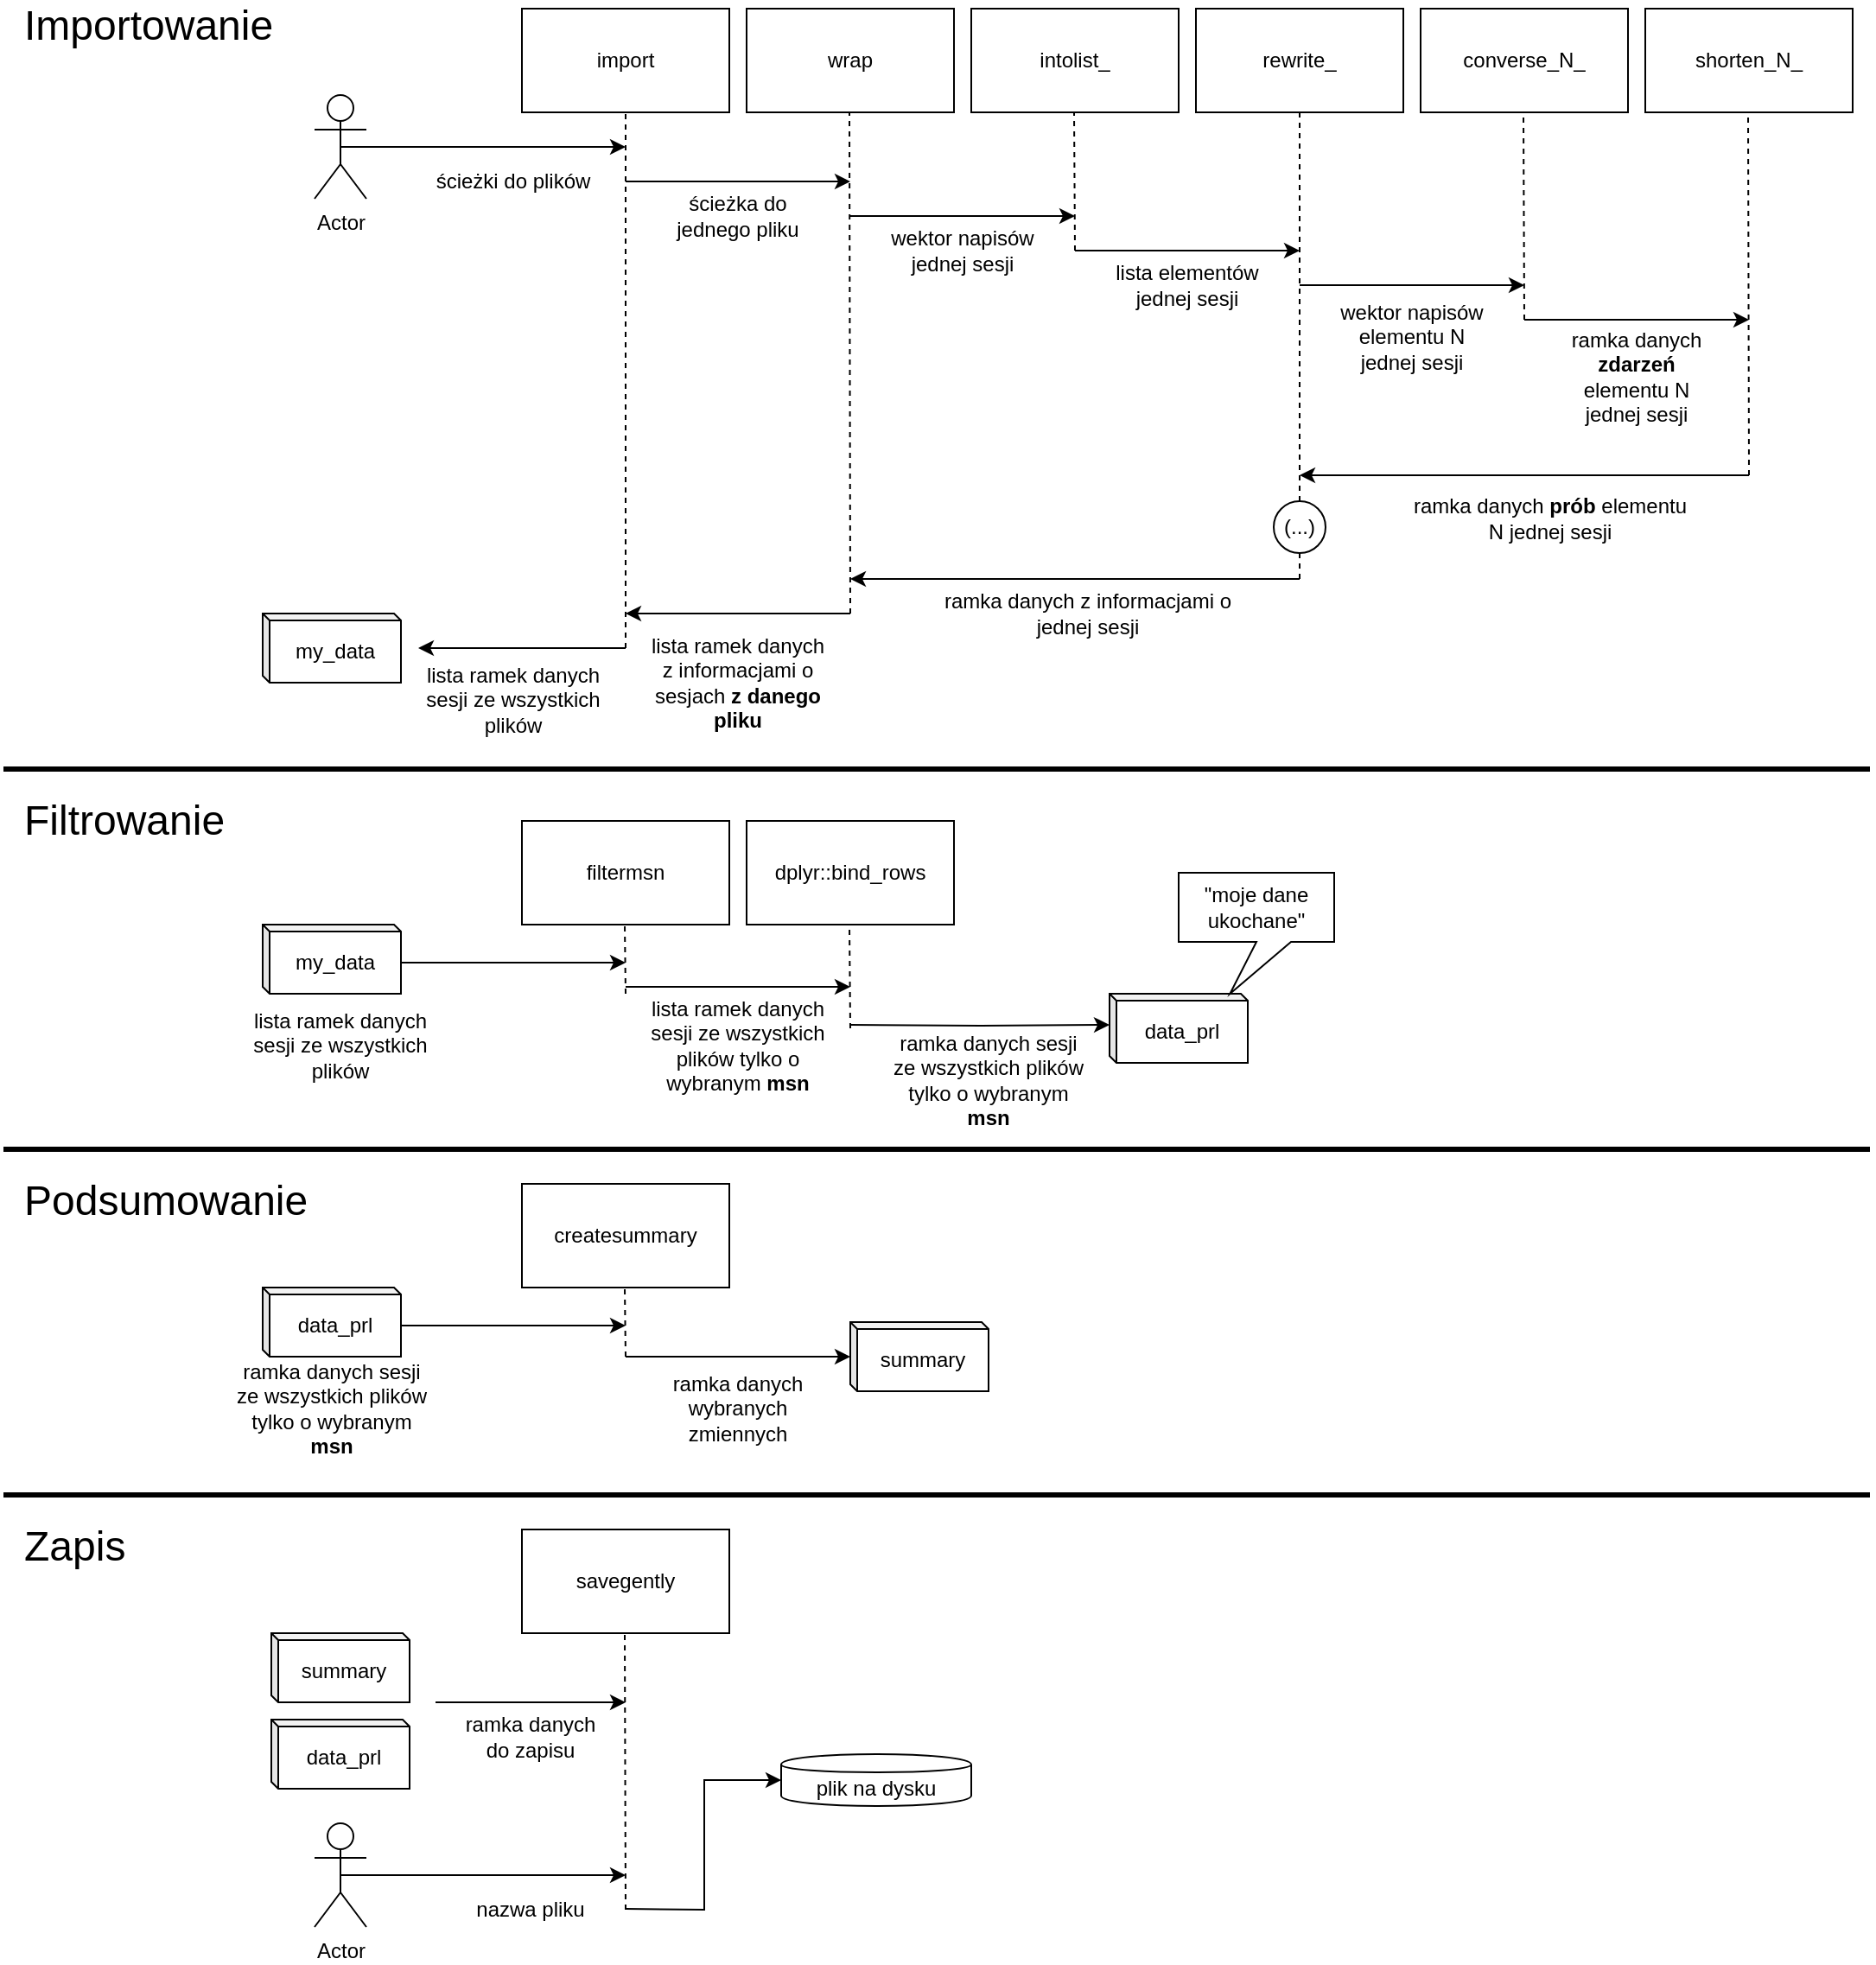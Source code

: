 <mxfile version="12.6.5"><diagram id="8sVF1oHex2g94qSesEvK" name="Page-1"><mxGraphModel dx="2248" dy="809" grid="1" gridSize="10" guides="1" tooltips="1" connect="1" arrows="1" fold="1" page="1" pageScale="1" pageWidth="827" pageHeight="1169" math="0" shadow="0"><root><mxCell id="0"/><mxCell id="1" parent="0"/><mxCell id="CqjBVlow5lUx3_0DQZc9-1" value="&lt;div&gt;import&lt;/div&gt;" style="rounded=0;whiteSpace=wrap;html=1;" vertex="1" parent="1"><mxGeometry x="20" y="20" width="120" height="60" as="geometry"/></mxCell><mxCell id="CqjBVlow5lUx3_0DQZc9-2" value="&lt;div&gt;wrap&lt;/div&gt;" style="rounded=0;whiteSpace=wrap;html=1;" vertex="1" parent="1"><mxGeometry x="150" y="20" width="120" height="60" as="geometry"/></mxCell><mxCell id="CqjBVlow5lUx3_0DQZc9-3" value="&lt;div&gt;intolist_&lt;/div&gt;" style="rounded=0;whiteSpace=wrap;html=1;" vertex="1" parent="1"><mxGeometry x="280" y="20" width="120" height="60" as="geometry"/></mxCell><mxCell id="CqjBVlow5lUx3_0DQZc9-4" value="&lt;div&gt;converse_N_&lt;/div&gt;" style="rounded=0;whiteSpace=wrap;html=1;" vertex="1" parent="1"><mxGeometry x="540" y="20" width="120" height="60" as="geometry"/></mxCell><mxCell id="CqjBVlow5lUx3_0DQZc9-5" value="shorten_N_" style="rounded=0;whiteSpace=wrap;html=1;" vertex="1" parent="1"><mxGeometry x="670" y="20" width="120" height="60" as="geometry"/></mxCell><mxCell id="CqjBVlow5lUx3_0DQZc9-6" value="&lt;div&gt;rewrite_&lt;/div&gt;" style="rounded=0;whiteSpace=wrap;html=1;" vertex="1" parent="1"><mxGeometry x="410" y="20" width="120" height="60" as="geometry"/></mxCell><mxCell id="CqjBVlow5lUx3_0DQZc9-8" value="" style="endArrow=none;dashed=1;html=1;entryX=0.5;entryY=1;entryDx=0;entryDy=0;" edge="1" parent="1" target="CqjBVlow5lUx3_0DQZc9-1"><mxGeometry width="50" height="50" relative="1" as="geometry"><mxPoint x="80" y="390" as="sourcePoint"/><mxPoint x="70" y="100" as="targetPoint"/></mxGeometry></mxCell><mxCell id="CqjBVlow5lUx3_0DQZc9-9" value="" style="endArrow=none;dashed=1;html=1;entryX=0.5;entryY=1;entryDx=0;entryDy=0;" edge="1" parent="1"><mxGeometry width="50" height="50" relative="1" as="geometry"><mxPoint x="210" y="370" as="sourcePoint"/><mxPoint x="209.5" y="80" as="targetPoint"/></mxGeometry></mxCell><mxCell id="CqjBVlow5lUx3_0DQZc9-10" value="" style="endArrow=none;dashed=1;html=1;entryX=0.5;entryY=1;entryDx=0;entryDy=0;" edge="1" parent="1"><mxGeometry width="50" height="50" relative="1" as="geometry"><mxPoint x="340" y="160" as="sourcePoint"/><mxPoint x="339.5" y="80" as="targetPoint"/></mxGeometry></mxCell><mxCell id="CqjBVlow5lUx3_0DQZc9-11" value="" style="endArrow=none;dashed=1;html=1;entryX=0.5;entryY=1;entryDx=0;entryDy=0;" edge="1" parent="1" source="CqjBVlow5lUx3_0DQZc9-28" target="CqjBVlow5lUx3_0DQZc9-6"><mxGeometry width="50" height="50" relative="1" as="geometry"><mxPoint x="469.5" y="730" as="sourcePoint"/><mxPoint x="469.5" y="70" as="targetPoint"/></mxGeometry></mxCell><mxCell id="CqjBVlow5lUx3_0DQZc9-12" value="" style="endArrow=none;dashed=1;html=1;entryX=0.5;entryY=1;entryDx=0;entryDy=0;" edge="1" parent="1"><mxGeometry width="50" height="50" relative="1" as="geometry"><mxPoint x="600" y="200" as="sourcePoint"/><mxPoint x="599.5" y="80" as="targetPoint"/></mxGeometry></mxCell><mxCell id="CqjBVlow5lUx3_0DQZc9-13" value="" style="endArrow=none;dashed=1;html=1;entryX=0.5;entryY=1;entryDx=0;entryDy=0;" edge="1" parent="1"><mxGeometry width="50" height="50" relative="1" as="geometry"><mxPoint x="730" y="290" as="sourcePoint"/><mxPoint x="729.5" y="80" as="targetPoint"/></mxGeometry></mxCell><mxCell id="CqjBVlow5lUx3_0DQZc9-15" value="" style="endArrow=classic;html=1;" edge="1" parent="1"><mxGeometry width="50" height="50" relative="1" as="geometry"><mxPoint x="80" y="120" as="sourcePoint"/><mxPoint x="210" y="120" as="targetPoint"/><Array as="points"/></mxGeometry></mxCell><mxCell id="CqjBVlow5lUx3_0DQZc9-18" value="" style="endArrow=classic;html=1;exitX=0.5;exitY=0.5;exitDx=0;exitDy=0;exitPerimeter=0;" edge="1" parent="1" source="CqjBVlow5lUx3_0DQZc9-47"><mxGeometry width="50" height="50" relative="1" as="geometry"><mxPoint x="-40" y="100" as="sourcePoint"/><mxPoint x="80" y="100" as="targetPoint"/></mxGeometry></mxCell><mxCell id="CqjBVlow5lUx3_0DQZc9-19" value="" style="endArrow=classic;html=1;" edge="1" parent="1"><mxGeometry width="50" height="50" relative="1" as="geometry"><mxPoint x="210" y="140" as="sourcePoint"/><mxPoint x="340" y="140" as="targetPoint"/><Array as="points"/></mxGeometry></mxCell><mxCell id="CqjBVlow5lUx3_0DQZc9-20" value="" style="endArrow=classic;html=1;" edge="1" parent="1"><mxGeometry width="50" height="50" relative="1" as="geometry"><mxPoint x="340" y="160" as="sourcePoint"/><mxPoint x="470" y="160" as="targetPoint"/><Array as="points"/></mxGeometry></mxCell><mxCell id="CqjBVlow5lUx3_0DQZc9-21" value="" style="endArrow=classic;html=1;" edge="1" parent="1"><mxGeometry width="50" height="50" relative="1" as="geometry"><mxPoint x="470" y="180" as="sourcePoint"/><mxPoint x="600" y="180" as="targetPoint"/><Array as="points"/></mxGeometry></mxCell><mxCell id="CqjBVlow5lUx3_0DQZc9-22" value="" style="endArrow=classic;html=1;" edge="1" parent="1"><mxGeometry width="50" height="50" relative="1" as="geometry"><mxPoint x="600" y="200" as="sourcePoint"/><mxPoint x="730" y="200" as="targetPoint"/><Array as="points"/></mxGeometry></mxCell><mxCell id="CqjBVlow5lUx3_0DQZc9-23" value="" style="endArrow=classic;html=1;" edge="1" parent="1"><mxGeometry width="50" height="50" relative="1" as="geometry"><mxPoint x="730" y="290" as="sourcePoint"/><mxPoint x="470" y="290" as="targetPoint"/><Array as="points"/></mxGeometry></mxCell><mxCell id="CqjBVlow5lUx3_0DQZc9-25" value="" style="endArrow=classic;html=1;" edge="1" parent="1"><mxGeometry width="50" height="50" relative="1" as="geometry"><mxPoint x="470" y="350" as="sourcePoint"/><mxPoint x="210" y="350" as="targetPoint"/><Array as="points"/></mxGeometry></mxCell><mxCell id="CqjBVlow5lUx3_0DQZc9-26" value="" style="endArrow=classic;html=1;" edge="1" parent="1"><mxGeometry width="50" height="50" relative="1" as="geometry"><mxPoint x="210" y="370" as="sourcePoint"/><mxPoint x="80" y="370" as="targetPoint"/><Array as="points"/></mxGeometry></mxCell><mxCell id="CqjBVlow5lUx3_0DQZc9-27" value="" style="endArrow=classic;html=1;" edge="1" parent="1"><mxGeometry width="50" height="50" relative="1" as="geometry"><mxPoint x="80" y="390" as="sourcePoint"/><mxPoint x="-40" y="390" as="targetPoint"/><Array as="points"/></mxGeometry></mxCell><mxCell id="CqjBVlow5lUx3_0DQZc9-28" value="(...)" style="ellipse;whiteSpace=wrap;html=1;" vertex="1" parent="1"><mxGeometry x="455" y="305" width="30" height="30" as="geometry"/></mxCell><mxCell id="CqjBVlow5lUx3_0DQZc9-29" value="" style="endArrow=none;dashed=1;html=1;entryX=0.5;entryY=1;entryDx=0;entryDy=0;" edge="1" parent="1" target="CqjBVlow5lUx3_0DQZc9-28"><mxGeometry width="50" height="50" relative="1" as="geometry"><mxPoint x="470" y="350" as="sourcePoint"/><mxPoint x="470" y="80" as="targetPoint"/></mxGeometry></mxCell><mxCell id="CqjBVlow5lUx3_0DQZc9-33" value="&lt;div&gt;ścieżka do jednego pliku&lt;/div&gt;" style="text;html=1;strokeColor=none;fillColor=none;align=center;verticalAlign=middle;whiteSpace=wrap;rounded=0;" vertex="1" parent="1"><mxGeometry x="100" y="130" width="90" height="20" as="geometry"/></mxCell><mxCell id="CqjBVlow5lUx3_0DQZc9-35" value="lista elementów jednej sesji" style="text;html=1;strokeColor=none;fillColor=none;align=center;verticalAlign=middle;whiteSpace=wrap;rounded=0;" vertex="1" parent="1"><mxGeometry x="360" y="170" width="90" height="20" as="geometry"/></mxCell><mxCell id="CqjBVlow5lUx3_0DQZc9-36" value="wektor napisów jednej sesji" style="text;html=1;strokeColor=none;fillColor=none;align=center;verticalAlign=middle;whiteSpace=wrap;rounded=0;" vertex="1" parent="1"><mxGeometry x="230" y="150" width="90" height="20" as="geometry"/></mxCell><mxCell id="CqjBVlow5lUx3_0DQZc9-37" value="&lt;div&gt;wektor napisów elementu N jednej sesji&lt;/div&gt;" style="text;html=1;strokeColor=none;fillColor=none;align=center;verticalAlign=middle;whiteSpace=wrap;rounded=0;" vertex="1" parent="1"><mxGeometry x="490" y="200" width="90" height="20" as="geometry"/></mxCell><mxCell id="CqjBVlow5lUx3_0DQZc9-38" value="&lt;div&gt;ramka danych &lt;b&gt;zdarzeń &lt;/b&gt;elementu N jednej sesji&lt;/div&gt;" style="text;html=1;strokeColor=none;fillColor=none;align=center;verticalAlign=middle;whiteSpace=wrap;rounded=0;" vertex="1" parent="1"><mxGeometry x="620" y="223" width="90" height="20" as="geometry"/></mxCell><mxCell id="CqjBVlow5lUx3_0DQZc9-39" value="&lt;div&gt;ramka danych &lt;b&gt;prób &lt;/b&gt;elementu N jednej sesji&lt;/div&gt;" style="text;html=1;strokeColor=none;fillColor=none;align=center;verticalAlign=middle;whiteSpace=wrap;rounded=0;" vertex="1" parent="1"><mxGeometry x="530" y="305" width="170" height="20" as="geometry"/></mxCell><mxCell id="CqjBVlow5lUx3_0DQZc9-41" value="&lt;div&gt;ramka danych z informacjami o jednej sesji&lt;b&gt;&lt;br&gt;&lt;/b&gt;&lt;/div&gt;" style="text;html=1;strokeColor=none;fillColor=none;align=center;verticalAlign=middle;whiteSpace=wrap;rounded=0;" vertex="1" parent="1"><mxGeometry x="260" y="360" width="175" height="20" as="geometry"/></mxCell><mxCell id="CqjBVlow5lUx3_0DQZc9-42" value="&lt;div&gt;lista ramek danych z informacjami o sesjach&lt;b&gt; z danego pliku&lt;br&gt;&lt;/b&gt;&lt;/div&gt;" style="text;html=1;strokeColor=none;fillColor=none;align=center;verticalAlign=middle;whiteSpace=wrap;rounded=0;" vertex="1" parent="1"><mxGeometry x="90" y="400" width="110" height="20" as="geometry"/></mxCell><mxCell id="CqjBVlow5lUx3_0DQZc9-44" value="ścieżki do plików" style="text;html=1;strokeColor=none;fillColor=none;align=center;verticalAlign=middle;whiteSpace=wrap;rounded=0;" vertex="1" parent="1"><mxGeometry x="-40" y="110" width="110" height="20" as="geometry"/></mxCell><mxCell id="CqjBVlow5lUx3_0DQZc9-46" value="lista ramek danych sesji ze wszystkich plików" style="text;html=1;strokeColor=none;fillColor=none;align=center;verticalAlign=middle;whiteSpace=wrap;rounded=0;" vertex="1" parent="1"><mxGeometry x="-40" y="400" width="110" height="40" as="geometry"/></mxCell><mxCell id="CqjBVlow5lUx3_0DQZc9-47" value="Actor" style="shape=umlActor;verticalLabelPosition=bottom;labelBackgroundColor=#ffffff;verticalAlign=top;html=1;outlineConnect=0;" vertex="1" parent="1"><mxGeometry x="-100" y="70" width="30" height="60" as="geometry"/></mxCell><mxCell id="CqjBVlow5lUx3_0DQZc9-49" value="my_data" style="shape=cube;whiteSpace=wrap;html=1;boundedLbl=1;backgroundOutline=1;darkOpacity=0.05;darkOpacity2=0.1;size=4;" vertex="1" parent="1"><mxGeometry x="-130" y="370" width="80" height="40" as="geometry"/></mxCell><mxCell id="CqjBVlow5lUx3_0DQZc9-53" value="data_prl" style="shape=cube;whiteSpace=wrap;html=1;boundedLbl=1;backgroundOutline=1;darkOpacity=0.05;darkOpacity2=0.1;size=4;" vertex="1" parent="1"><mxGeometry x="360" y="590" width="80" height="40" as="geometry"/></mxCell><mxCell id="CqjBVlow5lUx3_0DQZc9-55" value="filtermsn" style="rounded=0;whiteSpace=wrap;html=1;" vertex="1" parent="1"><mxGeometry x="20" y="490" width="120" height="60" as="geometry"/></mxCell><mxCell id="CqjBVlow5lUx3_0DQZc9-59" style="edgeStyle=orthogonalEdgeStyle;rounded=0;orthogonalLoop=1;jettySize=auto;html=1;exitX=0;exitY=0;exitDx=80;exitDy=22;exitPerimeter=0;" edge="1" parent="1" source="CqjBVlow5lUx3_0DQZc9-56"><mxGeometry relative="1" as="geometry"><mxPoint x="80" y="572" as="targetPoint"/></mxGeometry></mxCell><mxCell id="CqjBVlow5lUx3_0DQZc9-56" value="my_data" style="shape=cube;whiteSpace=wrap;html=1;boundedLbl=1;backgroundOutline=1;darkOpacity=0.05;darkOpacity2=0.1;size=4;" vertex="1" parent="1"><mxGeometry x="-130" y="550" width="80" height="40" as="geometry"/></mxCell><mxCell id="CqjBVlow5lUx3_0DQZc9-57" value="dplyr::bind_rows" style="rounded=0;whiteSpace=wrap;html=1;" vertex="1" parent="1"><mxGeometry x="150" y="490" width="120" height="60" as="geometry"/></mxCell><mxCell id="CqjBVlow5lUx3_0DQZc9-58" value="" style="endArrow=none;dashed=1;html=1;entryX=0.5;entryY=1;entryDx=0;entryDy=0;" edge="1" parent="1"><mxGeometry width="50" height="50" relative="1" as="geometry"><mxPoint x="80" y="590" as="sourcePoint"/><mxPoint x="79.5" y="550" as="targetPoint"/></mxGeometry></mxCell><mxCell id="CqjBVlow5lUx3_0DQZc9-60" value="" style="endArrow=none;dashed=1;html=1;entryX=0.5;entryY=1;entryDx=0;entryDy=0;" edge="1" parent="1"><mxGeometry width="50" height="50" relative="1" as="geometry"><mxPoint x="210" y="610" as="sourcePoint"/><mxPoint x="209.5" y="550" as="targetPoint"/></mxGeometry></mxCell><mxCell id="CqjBVlow5lUx3_0DQZc9-61" style="edgeStyle=orthogonalEdgeStyle;rounded=0;orthogonalLoop=1;jettySize=auto;html=1;exitX=0;exitY=0;exitDx=80;exitDy=22;exitPerimeter=0;" edge="1" parent="1"><mxGeometry relative="1" as="geometry"><mxPoint x="210" y="586" as="targetPoint"/><mxPoint x="80" y="586" as="sourcePoint"/></mxGeometry></mxCell><mxCell id="CqjBVlow5lUx3_0DQZc9-62" style="edgeStyle=orthogonalEdgeStyle;rounded=0;orthogonalLoop=1;jettySize=auto;html=1;entryX=0;entryY=0;entryDx=0;entryDy=18;entryPerimeter=0;" edge="1" parent="1" target="CqjBVlow5lUx3_0DQZc9-53"><mxGeometry relative="1" as="geometry"><mxPoint x="310" y="606" as="targetPoint"/><mxPoint x="210" y="608" as="sourcePoint"/></mxGeometry></mxCell><mxCell id="CqjBVlow5lUx3_0DQZc9-63" value="lista ramek danych sesji ze wszystkich plików" style="text;html=1;strokeColor=none;fillColor=none;align=center;verticalAlign=middle;whiteSpace=wrap;rounded=0;" vertex="1" parent="1"><mxGeometry x="-140" y="600" width="110" height="40" as="geometry"/></mxCell><mxCell id="CqjBVlow5lUx3_0DQZc9-64" value="lista ramek danych sesji ze wszystkich plików tylko o wybranym &lt;b&gt;msn&lt;/b&gt;" style="text;html=1;strokeColor=none;fillColor=none;align=center;verticalAlign=middle;whiteSpace=wrap;rounded=0;" vertex="1" parent="1"><mxGeometry x="90" y="600" width="110" height="40" as="geometry"/></mxCell><mxCell id="CqjBVlow5lUx3_0DQZc9-65" value="ramka danych sesji ze wszystkich plików tylko o wybranym &lt;b&gt;msn&lt;/b&gt;" style="text;html=1;strokeColor=none;fillColor=none;align=center;verticalAlign=middle;whiteSpace=wrap;rounded=0;" vertex="1" parent="1"><mxGeometry x="230" y="620" width="120" height="40" as="geometry"/></mxCell><mxCell id="CqjBVlow5lUx3_0DQZc9-66" value="&quot;moje dane ukochane&quot;" style="shape=callout;whiteSpace=wrap;html=1;perimeter=calloutPerimeter;position2=0.33;" vertex="1" parent="1"><mxGeometry x="400" y="520" width="90" height="70" as="geometry"/></mxCell><mxCell id="CqjBVlow5lUx3_0DQZc9-67" value="createsummary" style="rounded=0;whiteSpace=wrap;html=1;" vertex="1" parent="1"><mxGeometry x="20" y="700" width="120" height="60" as="geometry"/></mxCell><mxCell id="CqjBVlow5lUx3_0DQZc9-70" style="edgeStyle=orthogonalEdgeStyle;rounded=0;orthogonalLoop=1;jettySize=auto;html=1;exitX=0;exitY=0;exitDx=80;exitDy=22;exitPerimeter=0;" edge="1" parent="1" source="CqjBVlow5lUx3_0DQZc9-68"><mxGeometry relative="1" as="geometry"><mxPoint x="80" y="782" as="targetPoint"/></mxGeometry></mxCell><mxCell id="CqjBVlow5lUx3_0DQZc9-68" value="data_prl" style="shape=cube;whiteSpace=wrap;html=1;boundedLbl=1;backgroundOutline=1;darkOpacity=0.05;darkOpacity2=0.1;size=4;" vertex="1" parent="1"><mxGeometry x="-130" y="760" width="80" height="40" as="geometry"/></mxCell><mxCell id="CqjBVlow5lUx3_0DQZc9-69" value="" style="endArrow=none;dashed=1;html=1;entryX=0.5;entryY=1;entryDx=0;entryDy=0;" edge="1" parent="1"><mxGeometry width="50" height="50" relative="1" as="geometry"><mxPoint x="80" y="800" as="sourcePoint"/><mxPoint x="79.5" y="760" as="targetPoint"/></mxGeometry></mxCell><mxCell id="CqjBVlow5lUx3_0DQZc9-71" value="summary" style="shape=cube;whiteSpace=wrap;html=1;boundedLbl=1;backgroundOutline=1;darkOpacity=0.05;darkOpacity2=0.1;size=4;" vertex="1" parent="1"><mxGeometry x="210" y="780" width="80" height="40" as="geometry"/></mxCell><mxCell id="CqjBVlow5lUx3_0DQZc9-72" style="edgeStyle=orthogonalEdgeStyle;rounded=0;orthogonalLoop=1;jettySize=auto;html=1;exitX=0;exitY=0;exitDx=80;exitDy=22;exitPerimeter=0;" edge="1" parent="1"><mxGeometry relative="1" as="geometry"><mxPoint x="210" y="800" as="targetPoint"/><mxPoint x="80" y="800" as="sourcePoint"/></mxGeometry></mxCell><mxCell id="CqjBVlow5lUx3_0DQZc9-73" value="savegently" style="rounded=0;whiteSpace=wrap;html=1;" vertex="1" parent="1"><mxGeometry x="20" y="900" width="120" height="60" as="geometry"/></mxCell><mxCell id="CqjBVlow5lUx3_0DQZc9-74" value="ramka danych sesji ze wszystkich plików tylko o wybranym &lt;b&gt;msn&lt;/b&gt;" style="text;html=1;strokeColor=none;fillColor=none;align=center;verticalAlign=middle;whiteSpace=wrap;rounded=0;" vertex="1" parent="1"><mxGeometry x="-150" y="810" width="120" height="40" as="geometry"/></mxCell><mxCell id="CqjBVlow5lUx3_0DQZc9-75" value="ramka danych wybranych zmiennych" style="text;html=1;strokeColor=none;fillColor=none;align=center;verticalAlign=middle;whiteSpace=wrap;rounded=0;" vertex="1" parent="1"><mxGeometry x="90" y="810" width="110" height="40" as="geometry"/></mxCell><mxCell id="CqjBVlow5lUx3_0DQZc9-83" style="edgeStyle=orthogonalEdgeStyle;rounded=0;orthogonalLoop=1;jettySize=auto;html=1;" edge="1" parent="1"><mxGeometry relative="1" as="geometry"><mxPoint x="80" y="1000" as="targetPoint"/><mxPoint x="-30" y="1000" as="sourcePoint"/></mxGeometry></mxCell><mxCell id="CqjBVlow5lUx3_0DQZc9-76" value="summary" style="shape=cube;whiteSpace=wrap;html=1;boundedLbl=1;backgroundOutline=1;darkOpacity=0.05;darkOpacity2=0.1;size=4;" vertex="1" parent="1"><mxGeometry x="-125" y="960" width="80" height="40" as="geometry"/></mxCell><mxCell id="CqjBVlow5lUx3_0DQZc9-77" value="data_prl" style="shape=cube;whiteSpace=wrap;html=1;boundedLbl=1;backgroundOutline=1;darkOpacity=0.05;darkOpacity2=0.1;size=4;" vertex="1" parent="1"><mxGeometry x="-125" y="1010" width="80" height="40" as="geometry"/></mxCell><mxCell id="CqjBVlow5lUx3_0DQZc9-81" value="" style="endArrow=none;dashed=1;html=1;entryX=0.5;entryY=1;entryDx=0;entryDy=0;" edge="1" parent="1"><mxGeometry width="50" height="50" relative="1" as="geometry"><mxPoint x="80" y="1120" as="sourcePoint"/><mxPoint x="79.5" y="960" as="targetPoint"/></mxGeometry></mxCell><mxCell id="CqjBVlow5lUx3_0DQZc9-87" style="edgeStyle=orthogonalEdgeStyle;rounded=0;orthogonalLoop=1;jettySize=auto;html=1;exitX=0.5;exitY=0.5;exitDx=0;exitDy=0;exitPerimeter=0;" edge="1" parent="1" source="CqjBVlow5lUx3_0DQZc9-82"><mxGeometry relative="1" as="geometry"><mxPoint x="80" y="1100" as="targetPoint"/></mxGeometry></mxCell><mxCell id="CqjBVlow5lUx3_0DQZc9-82" value="Actor" style="shape=umlActor;verticalLabelPosition=bottom;labelBackgroundColor=#ffffff;verticalAlign=top;html=1;outlineConnect=0;" vertex="1" parent="1"><mxGeometry x="-100" y="1070" width="30" height="60" as="geometry"/></mxCell><mxCell id="CqjBVlow5lUx3_0DQZc9-86" value="ramka danych do zapisu" style="text;html=1;strokeColor=none;fillColor=none;align=center;verticalAlign=middle;whiteSpace=wrap;rounded=0;" vertex="1" parent="1"><mxGeometry x="-20" y="1010" width="90" height="20" as="geometry"/></mxCell><mxCell id="CqjBVlow5lUx3_0DQZc9-88" value="nazwa pliku" style="text;html=1;strokeColor=none;fillColor=none;align=center;verticalAlign=middle;whiteSpace=wrap;rounded=0;" vertex="1" parent="1"><mxGeometry x="-20" y="1110" width="90" height="20" as="geometry"/></mxCell><mxCell id="CqjBVlow5lUx3_0DQZc9-89" value="plik na dysku" style="shape=cylinder;whiteSpace=wrap;html=1;boundedLbl=1;backgroundOutline=1;" vertex="1" parent="1"><mxGeometry x="170" y="1030" width="110" height="30" as="geometry"/></mxCell><mxCell id="CqjBVlow5lUx3_0DQZc9-90" style="edgeStyle=orthogonalEdgeStyle;rounded=0;orthogonalLoop=1;jettySize=auto;html=1;exitX=0.5;exitY=0.5;exitDx=0;exitDy=0;exitPerimeter=0;entryX=0;entryY=0.5;entryDx=0;entryDy=0;" edge="1" parent="1" target="CqjBVlow5lUx3_0DQZc9-89"><mxGeometry relative="1" as="geometry"><mxPoint x="245" y="1119.5" as="targetPoint"/><mxPoint x="80" y="1119.5" as="sourcePoint"/></mxGeometry></mxCell><mxCell id="CqjBVlow5lUx3_0DQZc9-92" value="" style="endArrow=none;html=1;strokeWidth=3;" edge="1" parent="1"><mxGeometry width="50" height="50" relative="1" as="geometry"><mxPoint x="-280" y="460" as="sourcePoint"/><mxPoint x="800" y="460" as="targetPoint"/></mxGeometry></mxCell><mxCell id="CqjBVlow5lUx3_0DQZc9-93" value="" style="endArrow=none;html=1;strokeWidth=3;" edge="1" parent="1"><mxGeometry width="50" height="50" relative="1" as="geometry"><mxPoint x="-280" y="680" as="sourcePoint"/><mxPoint x="800" y="680" as="targetPoint"/></mxGeometry></mxCell><mxCell id="CqjBVlow5lUx3_0DQZc9-94" value="" style="endArrow=none;html=1;strokeWidth=3;" edge="1" parent="1"><mxGeometry width="50" height="50" relative="1" as="geometry"><mxPoint x="-280" y="880" as="sourcePoint"/><mxPoint x="800" y="880" as="targetPoint"/></mxGeometry></mxCell><mxCell id="CqjBVlow5lUx3_0DQZc9-95" value="&lt;div style=&quot;font-size: 24px&quot;&gt;Importowanie&lt;/div&gt;" style="text;html=1;strokeColor=none;fillColor=none;align=left;verticalAlign=middle;whiteSpace=wrap;rounded=0;fontSize=24;" vertex="1" parent="1"><mxGeometry x="-270" y="20" width="160" height="20" as="geometry"/></mxCell><mxCell id="CqjBVlow5lUx3_0DQZc9-96" value="Podsumowanie" style="text;html=1;strokeColor=none;fillColor=none;align=left;verticalAlign=middle;whiteSpace=wrap;rounded=0;fontSize=24;" vertex="1" parent="1"><mxGeometry x="-270" y="700" width="160" height="20" as="geometry"/></mxCell><mxCell id="CqjBVlow5lUx3_0DQZc9-97" value="Filtrowanie" style="text;html=1;strokeColor=none;fillColor=none;align=left;verticalAlign=middle;whiteSpace=wrap;rounded=0;fontSize=24;" vertex="1" parent="1"><mxGeometry x="-270" y="480" width="160" height="20" as="geometry"/></mxCell><mxCell id="CqjBVlow5lUx3_0DQZc9-99" value="Zapis" style="text;html=1;strokeColor=none;fillColor=none;align=left;verticalAlign=middle;whiteSpace=wrap;rounded=0;fontSize=24;" vertex="1" parent="1"><mxGeometry x="-270" y="900" width="160" height="20" as="geometry"/></mxCell></root></mxGraphModel></diagram></mxfile>